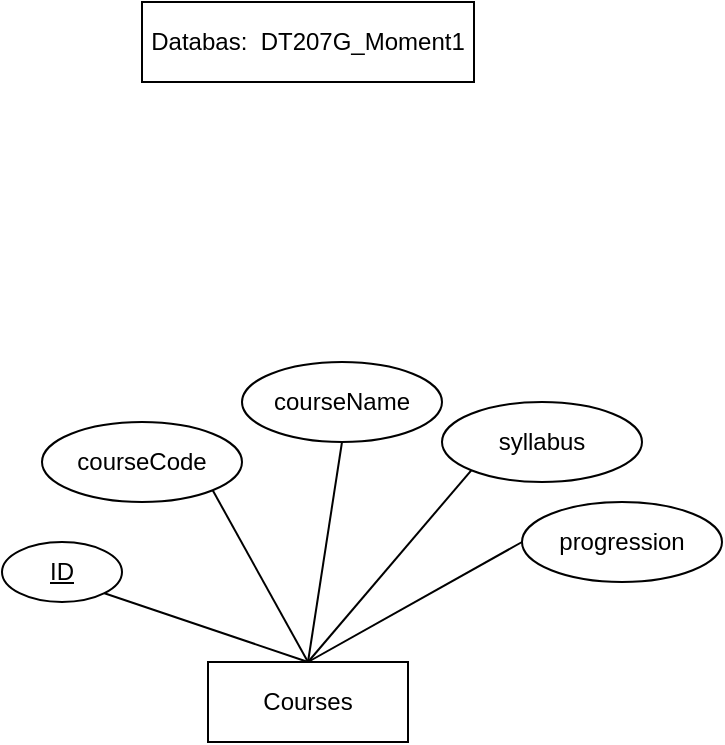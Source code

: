 <mxfile>
    <diagram id="wW-ayMCEdbnnYQgvKue1" name="Page-1">
        <mxGraphModel dx="871" dy="429" grid="1" gridSize="10" guides="1" tooltips="1" connect="1" arrows="1" fold="1" page="1" pageScale="1" pageWidth="827" pageHeight="1169" math="0" shadow="0">
            <root>
                <mxCell id="0"/>
                <mxCell id="1" parent="0"/>
                <mxCell id="2" value="Databas:&amp;nbsp; DT207G_Moment1" style="whiteSpace=wrap;html=1;align=center;" vertex="1" parent="1">
                    <mxGeometry x="330" y="30" width="166" height="40" as="geometry"/>
                </mxCell>
                <mxCell id="3" value="Courses" style="whiteSpace=wrap;html=1;align=center;" vertex="1" parent="1">
                    <mxGeometry x="363" y="360" width="100" height="40" as="geometry"/>
                </mxCell>
                <mxCell id="4" value="ID" style="ellipse;whiteSpace=wrap;html=1;align=center;fontStyle=4;" vertex="1" parent="1">
                    <mxGeometry x="260" y="300" width="60" height="30" as="geometry"/>
                </mxCell>
                <mxCell id="5" value="courseCode" style="ellipse;whiteSpace=wrap;html=1;align=center;" vertex="1" parent="1">
                    <mxGeometry x="280" y="240" width="100" height="40" as="geometry"/>
                </mxCell>
                <mxCell id="6" value="courseName" style="ellipse;whiteSpace=wrap;html=1;align=center;" vertex="1" parent="1">
                    <mxGeometry x="380" y="210" width="100" height="40" as="geometry"/>
                </mxCell>
                <mxCell id="7" value="syllabus" style="ellipse;whiteSpace=wrap;html=1;align=center;" vertex="1" parent="1">
                    <mxGeometry x="480" y="230" width="100" height="40" as="geometry"/>
                </mxCell>
                <mxCell id="8" value="progression" style="ellipse;whiteSpace=wrap;html=1;align=center;" vertex="1" parent="1">
                    <mxGeometry x="520" y="280" width="100" height="40" as="geometry"/>
                </mxCell>
                <mxCell id="10" value="" style="endArrow=none;html=1;rounded=0;exitX=1;exitY=1;exitDx=0;exitDy=0;entryX=0.5;entryY=0;entryDx=0;entryDy=0;" edge="1" parent="1" source="4" target="3">
                    <mxGeometry relative="1" as="geometry">
                        <mxPoint x="340" y="320" as="sourcePoint"/>
                        <mxPoint x="500" y="320" as="targetPoint"/>
                    </mxGeometry>
                </mxCell>
                <mxCell id="11" value="" style="endArrow=none;html=1;rounded=0;exitX=1;exitY=1;exitDx=0;exitDy=0;entryX=0.5;entryY=0;entryDx=0;entryDy=0;" edge="1" parent="1" source="5" target="3">
                    <mxGeometry relative="1" as="geometry">
                        <mxPoint x="321.724" y="335.345" as="sourcePoint"/>
                        <mxPoint x="430" y="330" as="targetPoint"/>
                    </mxGeometry>
                </mxCell>
                <mxCell id="12" value="" style="endArrow=none;html=1;rounded=0;exitX=0.5;exitY=0;exitDx=0;exitDy=0;entryX=0.5;entryY=1;entryDx=0;entryDy=0;" edge="1" parent="1" source="3" target="6">
                    <mxGeometry relative="1" as="geometry">
                        <mxPoint x="331.724" y="345.345" as="sourcePoint"/>
                        <mxPoint x="433" y="380" as="targetPoint"/>
                    </mxGeometry>
                </mxCell>
                <mxCell id="13" value="" style="endArrow=none;html=1;rounded=0;exitX=0.5;exitY=0;exitDx=0;exitDy=0;entryX=0;entryY=1;entryDx=0;entryDy=0;" edge="1" parent="1" source="3" target="7">
                    <mxGeometry relative="1" as="geometry">
                        <mxPoint x="341.724" y="355.345" as="sourcePoint"/>
                        <mxPoint x="443" y="390" as="targetPoint"/>
                    </mxGeometry>
                </mxCell>
                <mxCell id="14" value="" style="endArrow=none;html=1;rounded=0;entryX=0;entryY=0.5;entryDx=0;entryDy=0;exitX=0.5;exitY=0;exitDx=0;exitDy=0;" edge="1" parent="1" source="3" target="8">
                    <mxGeometry relative="1" as="geometry">
                        <mxPoint x="460" y="340" as="sourcePoint"/>
                        <mxPoint x="453" y="400" as="targetPoint"/>
                    </mxGeometry>
                </mxCell>
            </root>
        </mxGraphModel>
    </diagram>
</mxfile>
